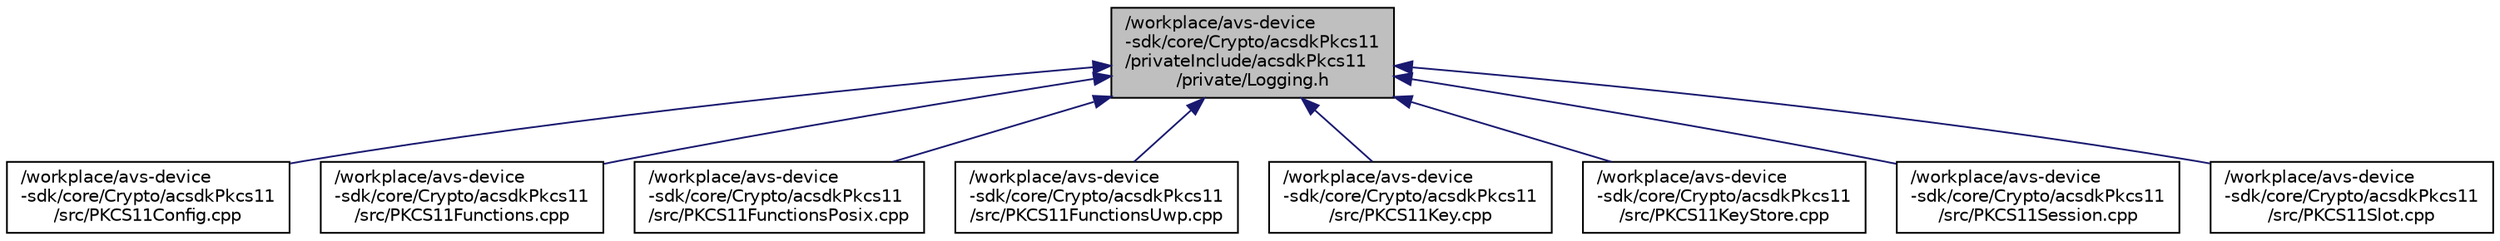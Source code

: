 digraph "/workplace/avs-device-sdk/core/Crypto/acsdkPkcs11/privateInclude/acsdkPkcs11/private/Logging.h"
{
  edge [fontname="Helvetica",fontsize="10",labelfontname="Helvetica",labelfontsize="10"];
  node [fontname="Helvetica",fontsize="10",shape=record];
  Node24 [label="/workplace/avs-device\l-sdk/core/Crypto/acsdkPkcs11\l/privateInclude/acsdkPkcs11\l/private/Logging.h",height=0.2,width=0.4,color="black", fillcolor="grey75", style="filled", fontcolor="black"];
  Node24 -> Node25 [dir="back",color="midnightblue",fontsize="10",style="solid",fontname="Helvetica"];
  Node25 [label="/workplace/avs-device\l-sdk/core/Crypto/acsdkPkcs11\l/src/PKCS11Config.cpp",height=0.2,width=0.4,color="black", fillcolor="white", style="filled",URL="$_p_k_c_s11_config_8cpp.html"];
  Node24 -> Node26 [dir="back",color="midnightblue",fontsize="10",style="solid",fontname="Helvetica"];
  Node26 [label="/workplace/avs-device\l-sdk/core/Crypto/acsdkPkcs11\l/src/PKCS11Functions.cpp",height=0.2,width=0.4,color="black", fillcolor="white", style="filled",URL="$_p_k_c_s11_functions_8cpp.html"];
  Node24 -> Node27 [dir="back",color="midnightblue",fontsize="10",style="solid",fontname="Helvetica"];
  Node27 [label="/workplace/avs-device\l-sdk/core/Crypto/acsdkPkcs11\l/src/PKCS11FunctionsPosix.cpp",height=0.2,width=0.4,color="black", fillcolor="white", style="filled",URL="$_p_k_c_s11_functions_posix_8cpp.html"];
  Node24 -> Node28 [dir="back",color="midnightblue",fontsize="10",style="solid",fontname="Helvetica"];
  Node28 [label="/workplace/avs-device\l-sdk/core/Crypto/acsdkPkcs11\l/src/PKCS11FunctionsUwp.cpp",height=0.2,width=0.4,color="black", fillcolor="white", style="filled",URL="$_p_k_c_s11_functions_uwp_8cpp.html"];
  Node24 -> Node29 [dir="back",color="midnightblue",fontsize="10",style="solid",fontname="Helvetica"];
  Node29 [label="/workplace/avs-device\l-sdk/core/Crypto/acsdkPkcs11\l/src/PKCS11Key.cpp",height=0.2,width=0.4,color="black", fillcolor="white", style="filled",URL="$_p_k_c_s11_key_8cpp.html"];
  Node24 -> Node30 [dir="back",color="midnightblue",fontsize="10",style="solid",fontname="Helvetica"];
  Node30 [label="/workplace/avs-device\l-sdk/core/Crypto/acsdkPkcs11\l/src/PKCS11KeyStore.cpp",height=0.2,width=0.4,color="black", fillcolor="white", style="filled",URL="$_p_k_c_s11_key_store_8cpp.html"];
  Node24 -> Node31 [dir="back",color="midnightblue",fontsize="10",style="solid",fontname="Helvetica"];
  Node31 [label="/workplace/avs-device\l-sdk/core/Crypto/acsdkPkcs11\l/src/PKCS11Session.cpp",height=0.2,width=0.4,color="black", fillcolor="white", style="filled",URL="$_p_k_c_s11_session_8cpp.html"];
  Node24 -> Node32 [dir="back",color="midnightblue",fontsize="10",style="solid",fontname="Helvetica"];
  Node32 [label="/workplace/avs-device\l-sdk/core/Crypto/acsdkPkcs11\l/src/PKCS11Slot.cpp",height=0.2,width=0.4,color="black", fillcolor="white", style="filled",URL="$_p_k_c_s11_slot_8cpp.html"];
}
